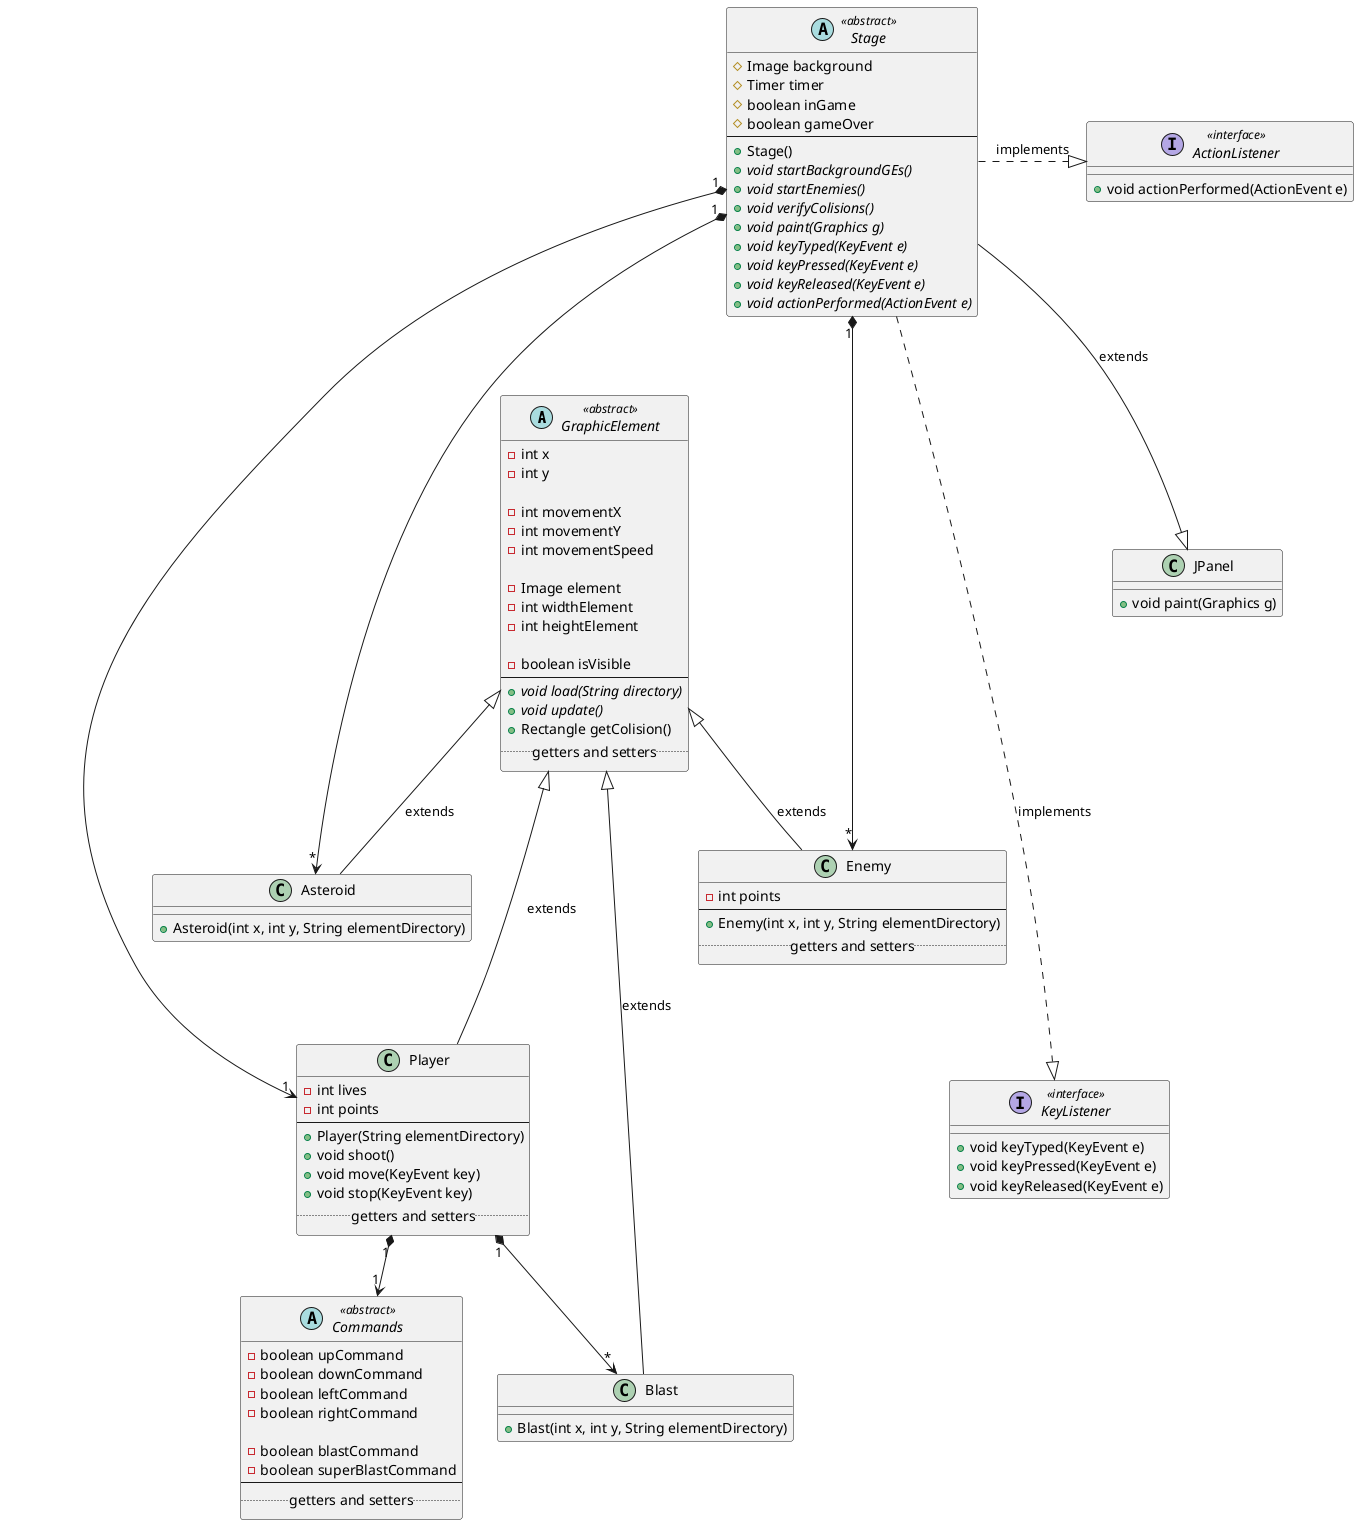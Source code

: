 @startuml

abstract GraphicElement <<abstract>> {
  - int x
  - int y
  
  - int movementX
  - int movementY
  - int movementSpeed
  
  - Image element
  - int widthElement
  - int heightElement
  
  - boolean isVisible
  ----
  + {abstract} void load(String directory)
  + {abstract} void update()
  + Rectangle getColision()
  ..getters and setters..
}

class Blast {
  + Blast(int x, int y, String elementDirectory)
}

class Enemy {
  - int points
  --
  + Enemy(int x, int y, String elementDirectory)
  ..getters and setters..
}

class Asteroid {
  + Asteroid(int x, int y, String elementDirectory)
}

class Player {
  - int lives
  - int points
  --
  + Player(String elementDirectory)
  + void shoot()
  + void move(KeyEvent key)
  + void stop(KeyEvent key)
  ..getters and setters..
}

abstract Commands <<abstract>> {
  - boolean upCommand
  - boolean downCommand
  - boolean leftCommand
  - boolean rightCommand

  - boolean blastCommand
  - boolean superBlastCommand
  ----
  ..getters and setters..
}

abstract Stage <<abstract>> {
  # Image background
  # Timer timer
  # boolean inGame
  # boolean gameOver
  --
  + Stage()
  + {abstract} void startBackgroundGEs()
  + {abstract} void startEnemies()
  + {abstract} void verifyColisions()
  + {abstract} void paint(Graphics g)
  + {abstract} void keyTyped(KeyEvent e)
  + {abstract} void keyPressed(KeyEvent e)
  + {abstract} void keyReleased(KeyEvent e)
  + {abstract} void actionPerformed(ActionEvent e)
}

GraphicElement <|-- Asteroid :extends
GraphicElement <|--- Player :extends
GraphicElement <|- Blast :extends
GraphicElement <|- Enemy :extends

Player "1" *--> "*" Blast
Player "1" *--> "1" Commands

Stage "1" *--> "1" Player
Stage "1" *---> "*" Enemy
Stage "1" *---> "*" Asteroid

interface KeyListener <<interface>> {
  + void keyTyped(KeyEvent e)
  + void keyPressed(KeyEvent e)
  + void keyReleased(KeyEvent e)
}

interface ActionListener <<interface>> {
  + void actionPerformed(ActionEvent e)
}

class JPanel {
  + void paint(Graphics g)
}

Stage ....|> KeyListener :implements
Stage --|> JPanel :extends
Stage .|> ActionListener :implements

@enduml
